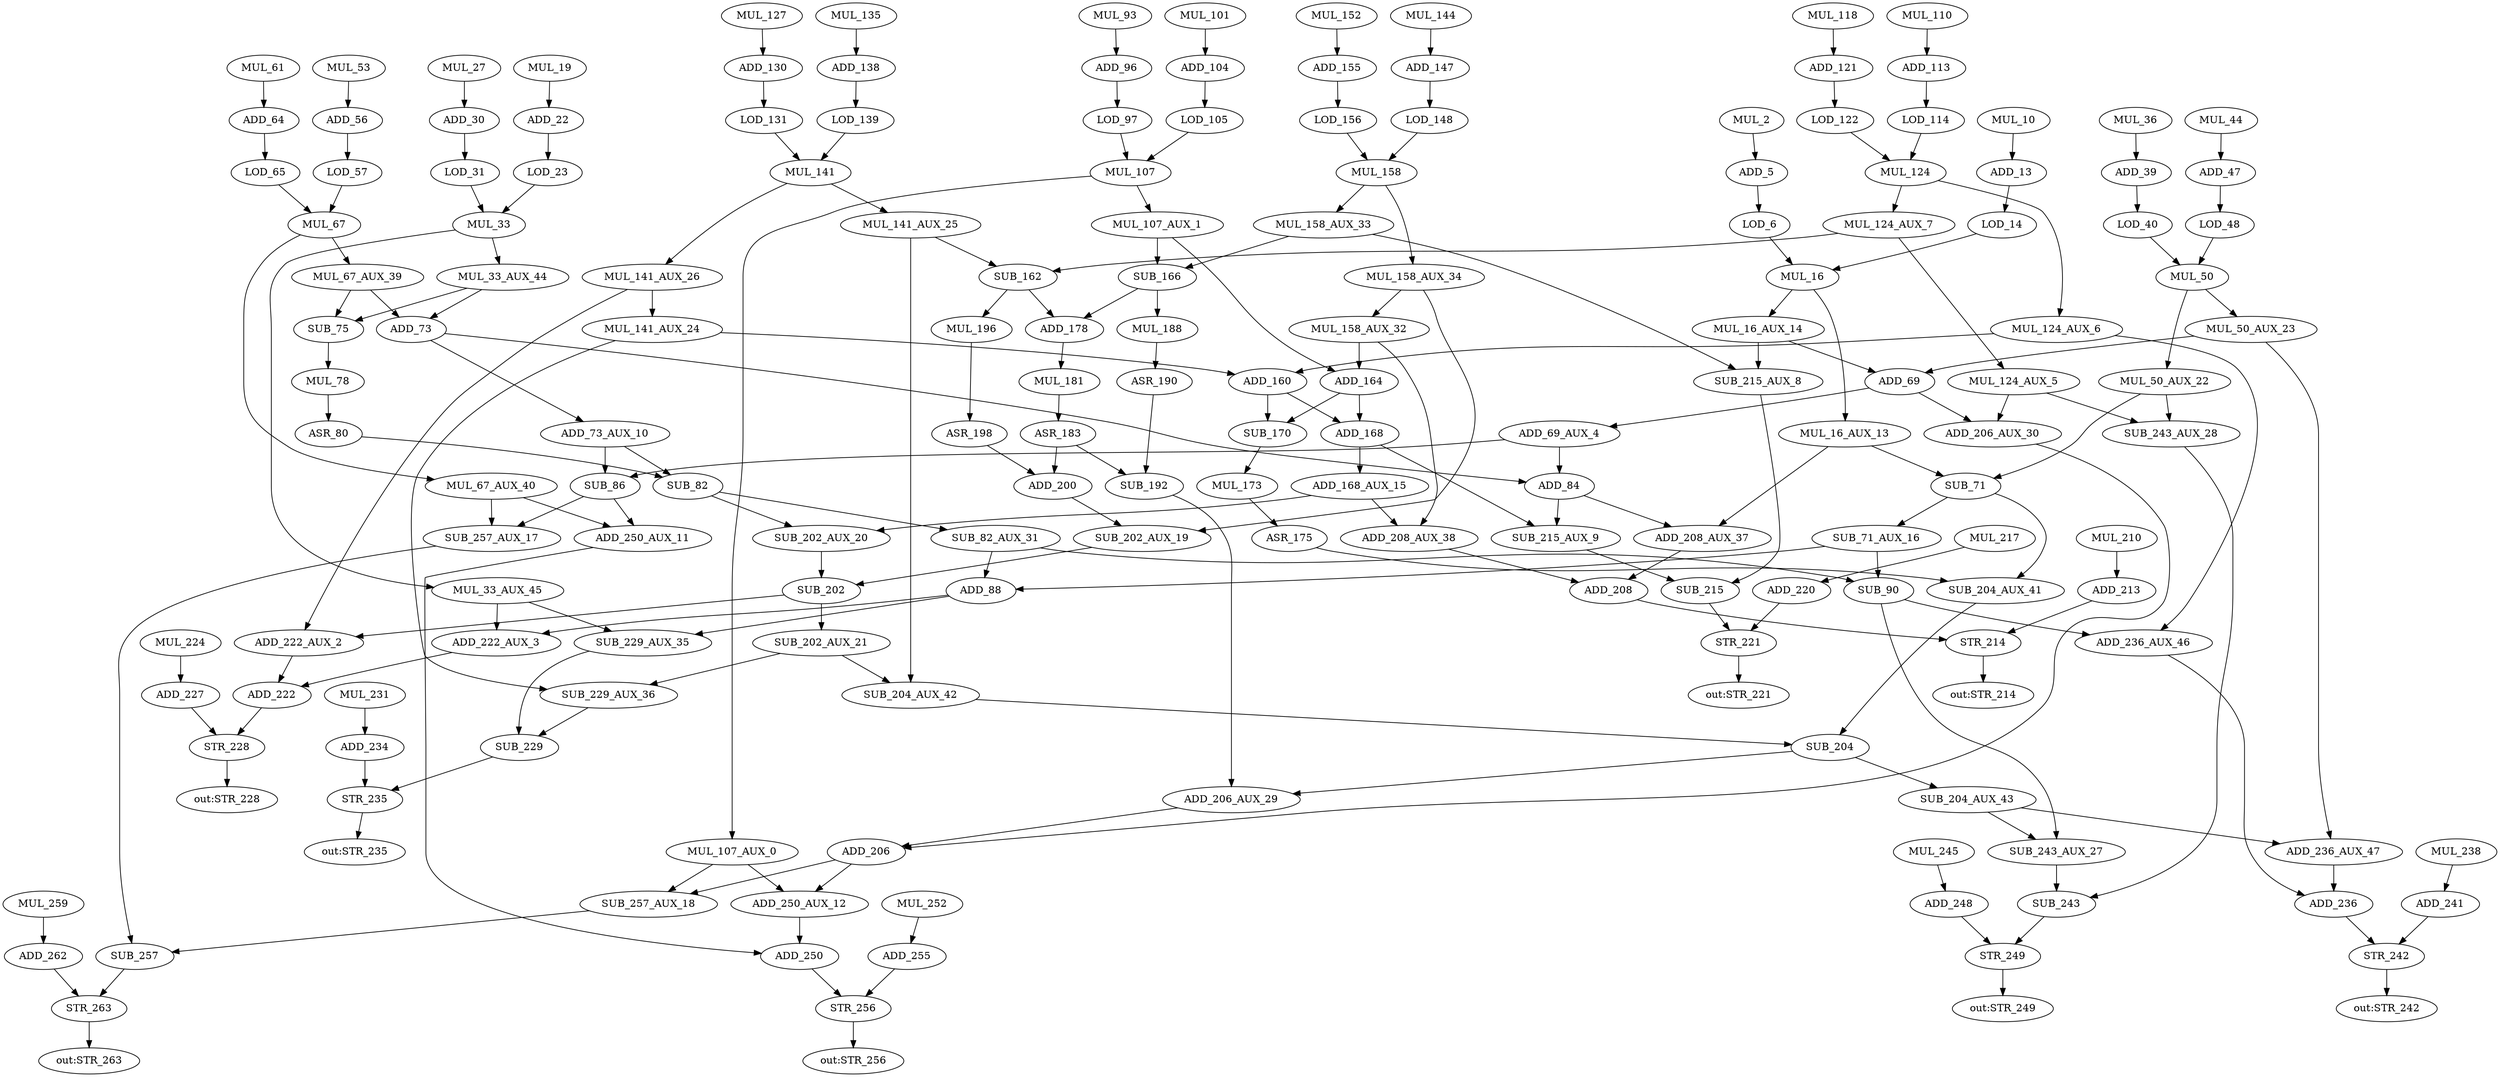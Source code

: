 strict digraph "jpeg_idct_ifast" {
MUL_53 [label=MUL_53];
SUB_257_AUX_17 [label=SUB_257_AUX_17];
MUL_50_AUX_22 [label=MUL_50_AUX_22];
ADD_220 [label=ADD_220];
MUL_16_AUX_13 [label=MUL_16_AUX_13];
MUL_124_AUX_6 [label=MUL_124_AUX_6];
MUL_252 [label=MUL_252];
STR_221 [label=STR_221];
MUL_127 [label=MUL_127];
MUL_238 [label=MUL_238];
SUB_229_AUX_36 [label=SUB_229_AUX_36];
STR_214 [label=STR_214];
MUL_107_AUX_1 [label=MUL_107_AUX_1];
MUL_141_AUX_25 [label=MUL_141_AUX_25];
MUL_245 [label=MUL_245];
ADD_160 [label=ADD_160];
ADD_147 [label=ADD_147];
MUL_118 [label=MUL_118];
SUB_243_AUX_27 [label=SUB_243_AUX_27];
SUB_90 [label=SUB_90];
LOD_156 [label=LOD_156];
MUL_158 [label=MUL_158];
MUL_124_AUX_5 [label=MUL_124_AUX_5];
ADD_113 [label=ADD_113];
SUB_243_AUX_28 [label=SUB_243_AUX_28];
ADD_13 [label=ADD_13];
ADD_255 [label=ADD_255];
MUL_61 [label=MUL_61];
ADD_206_AUX_29 [label=ADD_206_AUX_29];
ADD_250 [label=ADD_250];
SUB_204_AUX_43 [label=SUB_204_AUX_43];
ASR_80 [label=ASR_80];
ADD_234 [label=ADD_234];
ADD_206 [label=ADD_206];
LOD_14 [label=LOD_14];
LOD_105 [label=LOD_105];
ADD_56 [label=ADD_56];
MUL_67 [label=MUL_67];
SUB_257 [label=SUB_257];
ADD_236 [label=ADD_236];
ADD_262 [label=ADD_262];
SUB_204_AUX_42 [label=SUB_204_AUX_42];
ASR_198 [label=ASR_198];
MUL_217 [label=MUL_217];
MUL_124 [label=MUL_124];
ASR_175 [label=ASR_175];
MUL_141 [label=MUL_141];
MUL_16_AUX_14 [label=MUL_16_AUX_14];
ADD_208_AUX_38 [label=ADD_208_AUX_38];
SUB_204 [label=SUB_204];
MUL_158_AUX_33 [label=MUL_158_AUX_33];
MUL_33 [label=MUL_33];
STR_228 [label=STR_228];
MUL_10 [label=MUL_10];
ADD_222 [label=ADD_222];
MUL_135 [label=MUL_135];
MUL_196 [label=MUL_196];
ADD_250_AUX_11 [label=ADD_250_AUX_11];
ADD_69_AUX_4 [label=ADD_69_AUX_4];
MUL_67_AUX_39 [label=MUL_67_AUX_39];
ADD_64 [label=ADD_64];
MUL_78 [label=MUL_78];
SUB_229 [label=SUB_229];
ADD_155 [label=ADD_155];
MUL_188 [label=MUL_188];
LOD_131 [label=LOD_131];
LOD_48 [label=LOD_48];
ADD_164 [label=ADD_164];
LOD_114 [label=LOD_114];
MUL_210 [label=MUL_210];
ADD_22 [label=ADD_22];
MUL_19 [label=MUL_19];
SUB_202_AUX_20 [label=SUB_202_AUX_20];
SUB_257_AUX_18 [label=SUB_257_AUX_18];
ADD_250_AUX_12 [label=ADD_250_AUX_12];
ADD_248 [label=ADD_248];
ADD_208_AUX_37 [label=ADD_208_AUX_37];
MUL_67_AUX_40 [label=MUL_67_AUX_40];
MUL_158_AUX_32 [label=MUL_158_AUX_32];
ADD_236_AUX_46 [label=ADD_236_AUX_46];
LOD_122 [label=LOD_122];
ADD_178 [label=ADD_178];
SUB_202 [label=SUB_202];
MUL_33_AUX_45 [label=MUL_33_AUX_45];
MUL_50_AUX_23 [label=MUL_50_AUX_23];
MUL_259 [label=MUL_259];
MUL_141_AUX_24 [label=MUL_141_AUX_24];
ADD_84 [label=ADD_84];
STR_263 [label=STR_263];
SUB_75 [label=SUB_75];
ADD_222_AUX_3 [label=ADD_222_AUX_3];
ADD_206_AUX_30 [label=ADD_206_AUX_30];
SUB_162 [label=SUB_162];
MUL_33_AUX_44 [label=MUL_33_AUX_44];
MUL_124_AUX_7 [label=MUL_124_AUX_7];
MUL_152 [label=MUL_152];
LOD_97 [label=LOD_97];
SUB_71 [label=SUB_71];
SUB_71_AUX_16 [label=SUB_71_AUX_16];
SUB_170 [label=SUB_170];
ADD_121 [label=ADD_121];
LOD_6 [label=LOD_6];
MUL_93 [label=MUL_93];
MUL_44 [label=MUL_44];
SUB_202_AUX_21 [label=SUB_202_AUX_21];
SUB_204_AUX_41 [label=SUB_204_AUX_41];
STR_256 [label=STR_256];
MUL_36 [label=MUL_36];
ADD_104 [label=ADD_104];
LOD_148 [label=LOD_148];
ADD_73_AUX_10 [label=ADD_73_AUX_10];
STR_242 [label=STR_242];
MUL_2 [label=MUL_2];
LOD_40 [label=LOD_40];
ADD_168 [label=ADD_168];
MUL_231 [label=MUL_231];
SUB_82_AUX_31 [label=SUB_82_AUX_31];
LOD_65 [label=LOD_65];
MUL_144 [label=MUL_144];
ADD_241 [label=ADD_241];
ADD_88 [label=ADD_88];
ADD_30 [label=ADD_30];
ADD_208 [label=ADD_208];
MUL_224 [label=MUL_224];
ADD_200 [label=ADD_200];
ADD_213 [label=ADD_213];
LOD_57 [label=LOD_57];
ADD_236_AUX_47 [label=ADD_236_AUX_47];
MUL_110 [label=MUL_110];
ADD_138 [label=ADD_138];
LOD_139 [label=LOD_139];
MUL_27 [label=MUL_27];
MUL_107_AUX_0 [label=MUL_107_AUX_0];
ADD_222_AUX_2 [label=ADD_222_AUX_2];
SUB_166 [label=SUB_166];
ADD_130 [label=ADD_130];
SUB_215_AUX_8 [label=SUB_215_AUX_8];
LOD_23 [label=LOD_23];
SUB_215 [label=SUB_215];
MUL_158_AUX_34 [label=MUL_158_AUX_34];
ADD_227 [label=ADD_227];
ADD_47 [label=ADD_47];
ADD_5 [label=ADD_5];
SUB_86 [label=SUB_86];
MUL_101 [label=MUL_101];
ASR_190 [label=ASR_190];
SUB_202_AUX_19 [label=SUB_202_AUX_19];
ADD_73 [label=ADD_73];
SUB_243 [label=SUB_243];
MUL_107 [label=MUL_107];
STR_249 [label=STR_249];
ASR_183 [label=ASR_183];
SUB_215_AUX_9 [label=SUB_215_AUX_9];
SUB_82 [label=SUB_82];
ADD_168_AUX_15 [label=ADD_168_AUX_15];
SUB_192 [label=SUB_192];
MUL_50 [label=MUL_50];
MUL_173 [label=MUL_173];
ADD_39 [label=ADD_39];
ADD_69 [label=ADD_69];
ADD_96 [label=ADD_96];
MUL_141_AUX_26 [label=MUL_141_AUX_26];
MUL_16 [label=MUL_16];
SUB_229_AUX_35 [label=SUB_229_AUX_35];
STR_235 [label=STR_235];
LOD_31 [label=LOD_31];
MUL_181 [label=MUL_181];
"out:STR_221";
"out:STR_214";
"out:STR_228";
"out:STR_263";
"out:STR_256";
"out:STR_242";
"out:STR_249";
"out:STR_235";
MUL_53 -> ADD_56  [name=159];
SUB_257_AUX_17 -> SUB_257  [name=39];
MUL_50_AUX_22 -> SUB_71  [name=54];
MUL_50_AUX_22 -> SUB_243_AUX_28  [name=174];
ADD_220 -> STR_221  [name=22];
MUL_16_AUX_13 -> ADD_208_AUX_37  [name=26];
MUL_16_AUX_13 -> SUB_71  [name=205];
MUL_124_AUX_6 -> ADD_160  [name=37];
MUL_124_AUX_6 -> ADD_236_AUX_46  [name=161];
MUL_252 -> ADD_255  [name=14];
STR_221 -> "out:STR_221";
MUL_127 -> ADD_130  [name=142];
MUL_238 -> ADD_241  [name=67];
SUB_229_AUX_36 -> SUB_229  [name=137];
STR_214 -> "out:STR_214";
MUL_107_AUX_1 -> ADD_164  [name=88];
MUL_107_AUX_1 -> SUB_166  [name=201];
MUL_141_AUX_25 -> SUB_204_AUX_42  [name=165];
MUL_141_AUX_25 -> SUB_162  [name=170];
MUL_245 -> ADD_248  [name=125];
ADD_160 -> ADD_168  [name=99];
ADD_160 -> SUB_170  [name=207];
ADD_147 -> LOD_148  [name=46];
MUL_118 -> ADD_121  [name=146];
SUB_243_AUX_27 -> SUB_243  [name=119];
SUB_90 -> ADD_236_AUX_46  [name=108];
SUB_90 -> SUB_243_AUX_27  [name=203];
LOD_156 -> MUL_158  [name=173];
MUL_158 -> MUL_158_AUX_33  [name=60];
MUL_158 -> MUL_158_AUX_34  [name=80];
MUL_124_AUX_5 -> ADD_206_AUX_30  [name=52];
MUL_124_AUX_5 -> SUB_243_AUX_28  [name=193];
ADD_113 -> LOD_114  [name=120];
SUB_243_AUX_28 -> SUB_243  [name=149];
ADD_13 -> LOD_14  [name=204];
ADD_255 -> STR_256  [name=133];
MUL_61 -> ADD_64  [name=182];
ADD_206_AUX_29 -> ADD_206  [name=92];
ADD_250 -> STR_256  [name=194];
SUB_204_AUX_43 -> SUB_243_AUX_27  [name=17];
SUB_204_AUX_43 -> ADD_236_AUX_47  [name=188];
ASR_80 -> SUB_82  [name=110];
ADD_234 -> STR_235  [name=189];
ADD_206 -> ADD_250_AUX_12  [name=111];
ADD_206 -> SUB_257_AUX_18  [name=147];
LOD_14 -> MUL_16  [name=139];
LOD_105 -> MUL_107  [name=195];
ADD_56 -> LOD_57  [name=30];
MUL_67 -> MUL_67_AUX_40  [name=62];
MUL_67 -> MUL_67_AUX_39  [name=150];
SUB_257 -> STR_263  [name=155];
ADD_236 -> STR_242  [name=97];
ADD_262 -> STR_263  [name=31];
SUB_204_AUX_42 -> SUB_204  [name=89];
ASR_198 -> ADD_200  [name=24];
MUL_217 -> ADD_220  [name=179];
MUL_124 -> MUL_124_AUX_6  [name=11];
MUL_124 -> MUL_124_AUX_7  [name=57];
ASR_175 -> SUB_204_AUX_41  [name=167];
MUL_141 -> MUL_141_AUX_26  [name=148];
MUL_141 -> MUL_141_AUX_25  [name=197];
MUL_16_AUX_14 -> SUB_215_AUX_8  [name=104];
MUL_16_AUX_14 -> ADD_69  [name=168];
ADD_208_AUX_38 -> ADD_208  [name=169];
SUB_204 -> ADD_206_AUX_29  [name=33];
SUB_204 -> SUB_204_AUX_43  [name=178];
MUL_158_AUX_33 -> SUB_215_AUX_8  [name=82];
MUL_158_AUX_33 -> SUB_166  [name=151];
MUL_33 -> MUL_33_AUX_45  [name=172];
MUL_33 -> MUL_33_AUX_44  [name=198];
STR_228 -> "out:STR_228";
MUL_10 -> ADD_13  [name=199];
ADD_222 -> STR_228  [name=75];
MUL_135 -> ADD_138  [name=181];
MUL_196 -> ASR_198  [name=29];
ADD_250_AUX_11 -> ADD_250  [name=118];
ADD_69_AUX_4 -> SUB_86  [name=152];
ADD_69_AUX_4 -> ADD_84  [name=177];
MUL_67_AUX_39 -> SUB_75  [name=55];
MUL_67_AUX_39 -> ADD_73  [name=96];
ADD_64 -> LOD_65  [name=176];
MUL_78 -> ASR_80  [name=81];
SUB_229 -> STR_235  [name=112];
ADD_155 -> LOD_156  [name=74];
MUL_188 -> ASR_190  [name=28];
LOD_131 -> MUL_141  [name=16];
LOD_48 -> MUL_50  [name=109];
ADD_164 -> SUB_170  [name=20];
ADD_164 -> ADD_168  [name=94];
LOD_114 -> MUL_124  [name=63];
MUL_210 -> ADD_213  [name=91];
ADD_22 -> LOD_23  [name=90];
MUL_19 -> ADD_22  [name=45];
SUB_202_AUX_20 -> SUB_202  [name=69];
SUB_257_AUX_18 -> SUB_257  [name=21];
ADD_250_AUX_12 -> ADD_250  [name=208];
ADD_248 -> STR_249  [name=187];
ADD_208_AUX_37 -> ADD_208  [name=70];
MUL_67_AUX_40 -> ADD_250_AUX_11  [name=136];
MUL_67_AUX_40 -> SUB_257_AUX_17  [name=141];
MUL_158_AUX_32 -> ADD_164  [name=65];
MUL_158_AUX_32 -> ADD_208_AUX_38  [name=154];
ADD_236_AUX_46 -> ADD_236  [name=209];
LOD_122 -> MUL_124  [name=58];
ADD_178 -> MUL_181  [name=83];
SUB_202 -> ADD_222_AUX_2  [name=36];
SUB_202 -> SUB_202_AUX_21  [name=127];
MUL_33_AUX_45 -> SUB_229_AUX_35  [name=101];
MUL_33_AUX_45 -> ADD_222_AUX_3  [name=115];
MUL_50_AUX_23 -> ADD_69  [name=56];
MUL_50_AUX_23 -> ADD_236_AUX_47  [name=72];
MUL_259 -> ADD_262  [name=95];
MUL_141_AUX_24 -> ADD_160  [name=34];
MUL_141_AUX_24 -> SUB_229_AUX_36  [name=160];
ADD_84 -> ADD_208_AUX_37  [name=40];
ADD_84 -> SUB_215_AUX_9  [name=145];
STR_263 -> "out:STR_263";
SUB_75 -> MUL_78  [name=64];
ADD_222_AUX_3 -> ADD_222  [name=8];
ADD_206_AUX_30 -> ADD_206  [name=126];
SUB_162 -> ADD_178  [name=4];
SUB_162 -> MUL_196  [name=27];
MUL_33_AUX_44 -> ADD_73  [name=50];
MUL_33_AUX_44 -> SUB_75  [name=71];
MUL_124_AUX_7 -> SUB_162  [name=105];
MUL_124_AUX_7 -> MUL_124_AUX_5  [name=166];
MUL_152 -> ADD_155  [name=35];
LOD_97 -> MUL_107  [name=135];
SUB_71 -> SUB_204_AUX_41  [name=9];
SUB_71 -> SUB_71_AUX_16  [name=79];
SUB_71_AUX_16 -> SUB_90  [name=190];
SUB_71_AUX_16 -> ADD_88  [name=202];
SUB_170 -> MUL_173  [name=192];
ADD_121 -> LOD_122  [name=32];
LOD_6 -> MUL_16  [name=3];
MUL_93 -> ADD_96  [name=44];
MUL_44 -> ADD_47  [name=5];
SUB_202_AUX_21 -> SUB_229_AUX_36  [name=53];
SUB_202_AUX_21 -> SUB_204_AUX_42  [name=102];
SUB_204_AUX_41 -> SUB_204  [name=23];
STR_256 -> "out:STR_256";
MUL_36 -> ADD_39  [name=6];
ADD_104 -> LOD_105  [name=175];
LOD_148 -> MUL_158  [name=153];
ADD_73_AUX_10 -> SUB_82  [name=122];
ADD_73_AUX_10 -> SUB_86  [name=124];
STR_242 -> "out:STR_242";
MUL_2 -> ADD_5  [name=2];
LOD_40 -> MUL_50  [name=191];
ADD_168 -> SUB_215_AUX_9  [name=121];
ADD_168 -> ADD_168_AUX_15  [name=196];
MUL_231 -> ADD_234  [name=138];
SUB_82_AUX_31 -> ADD_88  [name=73];
SUB_82_AUX_31 -> SUB_90  [name=158];
LOD_65 -> MUL_67  [name=1];
MUL_144 -> ADD_147  [name=42];
ADD_241 -> STR_242  [name=49];
ADD_88 -> SUB_229_AUX_35  [name=103];
ADD_88 -> ADD_222_AUX_3  [name=163];
ADD_30 -> LOD_31  [name=12];
ADD_208 -> STR_214  [name=164];
MUL_224 -> ADD_227  [name=84];
ADD_200 -> SUB_202_AUX_19  [name=106];
ADD_213 -> STR_214  [name=134];
LOD_57 -> MUL_67  [name=171];
ADD_236_AUX_47 -> ADD_236  [name=130];
MUL_110 -> ADD_113  [name=206];
ADD_138 -> LOD_139  [name=144];
LOD_139 -> MUL_141  [name=13];
MUL_27 -> ADD_30  [name=43];
MUL_107_AUX_0 -> ADD_250_AUX_12  [name=77];
MUL_107_AUX_0 -> SUB_257_AUX_18  [name=93];
ADD_222_AUX_2 -> ADD_222  [name=157];
SUB_166 -> MUL_188  [name=18];
SUB_166 -> ADD_178  [name=87];
ADD_130 -> LOD_131  [name=132];
SUB_215_AUX_8 -> SUB_215  [name=7];
LOD_23 -> MUL_33  [name=15];
SUB_215 -> STR_221  [name=162];
MUL_158_AUX_34 -> SUB_202_AUX_19  [name=38];
MUL_158_AUX_34 -> MUL_158_AUX_32  [name=59];
ADD_227 -> STR_228  [name=48];
ADD_47 -> LOD_48  [name=156];
ADD_5 -> LOD_6  [name=85];
SUB_86 -> ADD_250_AUX_11  [name=47];
SUB_86 -> SUB_257_AUX_17  [name=185];
MUL_101 -> ADD_104  [name=143];
ASR_190 -> SUB_192  [name=184];
SUB_202_AUX_19 -> SUB_202  [name=98];
ADD_73 -> ADD_84  [name=0];
ADD_73 -> ADD_73_AUX_10  [name=183];
SUB_243 -> STR_249  [name=123];
MUL_107 -> MUL_107_AUX_1  [name=68];
MUL_107 -> MUL_107_AUX_0  [name=129];
STR_249 -> "out:STR_249";
ASR_183 -> SUB_192  [name=25];
ASR_183 -> ADD_200  [name=140];
SUB_215_AUX_9 -> SUB_215  [name=113];
SUB_82 -> SUB_202_AUX_20  [name=117];
SUB_82 -> SUB_82_AUX_31  [name=186];
ADD_168_AUX_15 -> SUB_202_AUX_20  [name=128];
ADD_168_AUX_15 -> ADD_208_AUX_38  [name=131];
SUB_192 -> ADD_206_AUX_29  [name=180];
MUL_50 -> MUL_50_AUX_23  [name=76];
MUL_50 -> MUL_50_AUX_22  [name=100];
MUL_173 -> ASR_175  [name=114];
ADD_39 -> LOD_40  [name=19];
ADD_69 -> ADD_69_AUX_4  [name=61];
ADD_69 -> ADD_206_AUX_30  [name=66];
ADD_96 -> LOD_97  [name=86];
MUL_141_AUX_26 -> ADD_222_AUX_2  [name=10];
MUL_141_AUX_26 -> MUL_141_AUX_24  [name=41];
MUL_16 -> MUL_16_AUX_13  [name=116];
MUL_16 -> MUL_16_AUX_14  [name=200];
SUB_229_AUX_35 -> SUB_229  [name=51];
STR_235 -> "out:STR_235";
LOD_31 -> MUL_33  [name=107];
MUL_181 -> ASR_183  [name=78];
}
